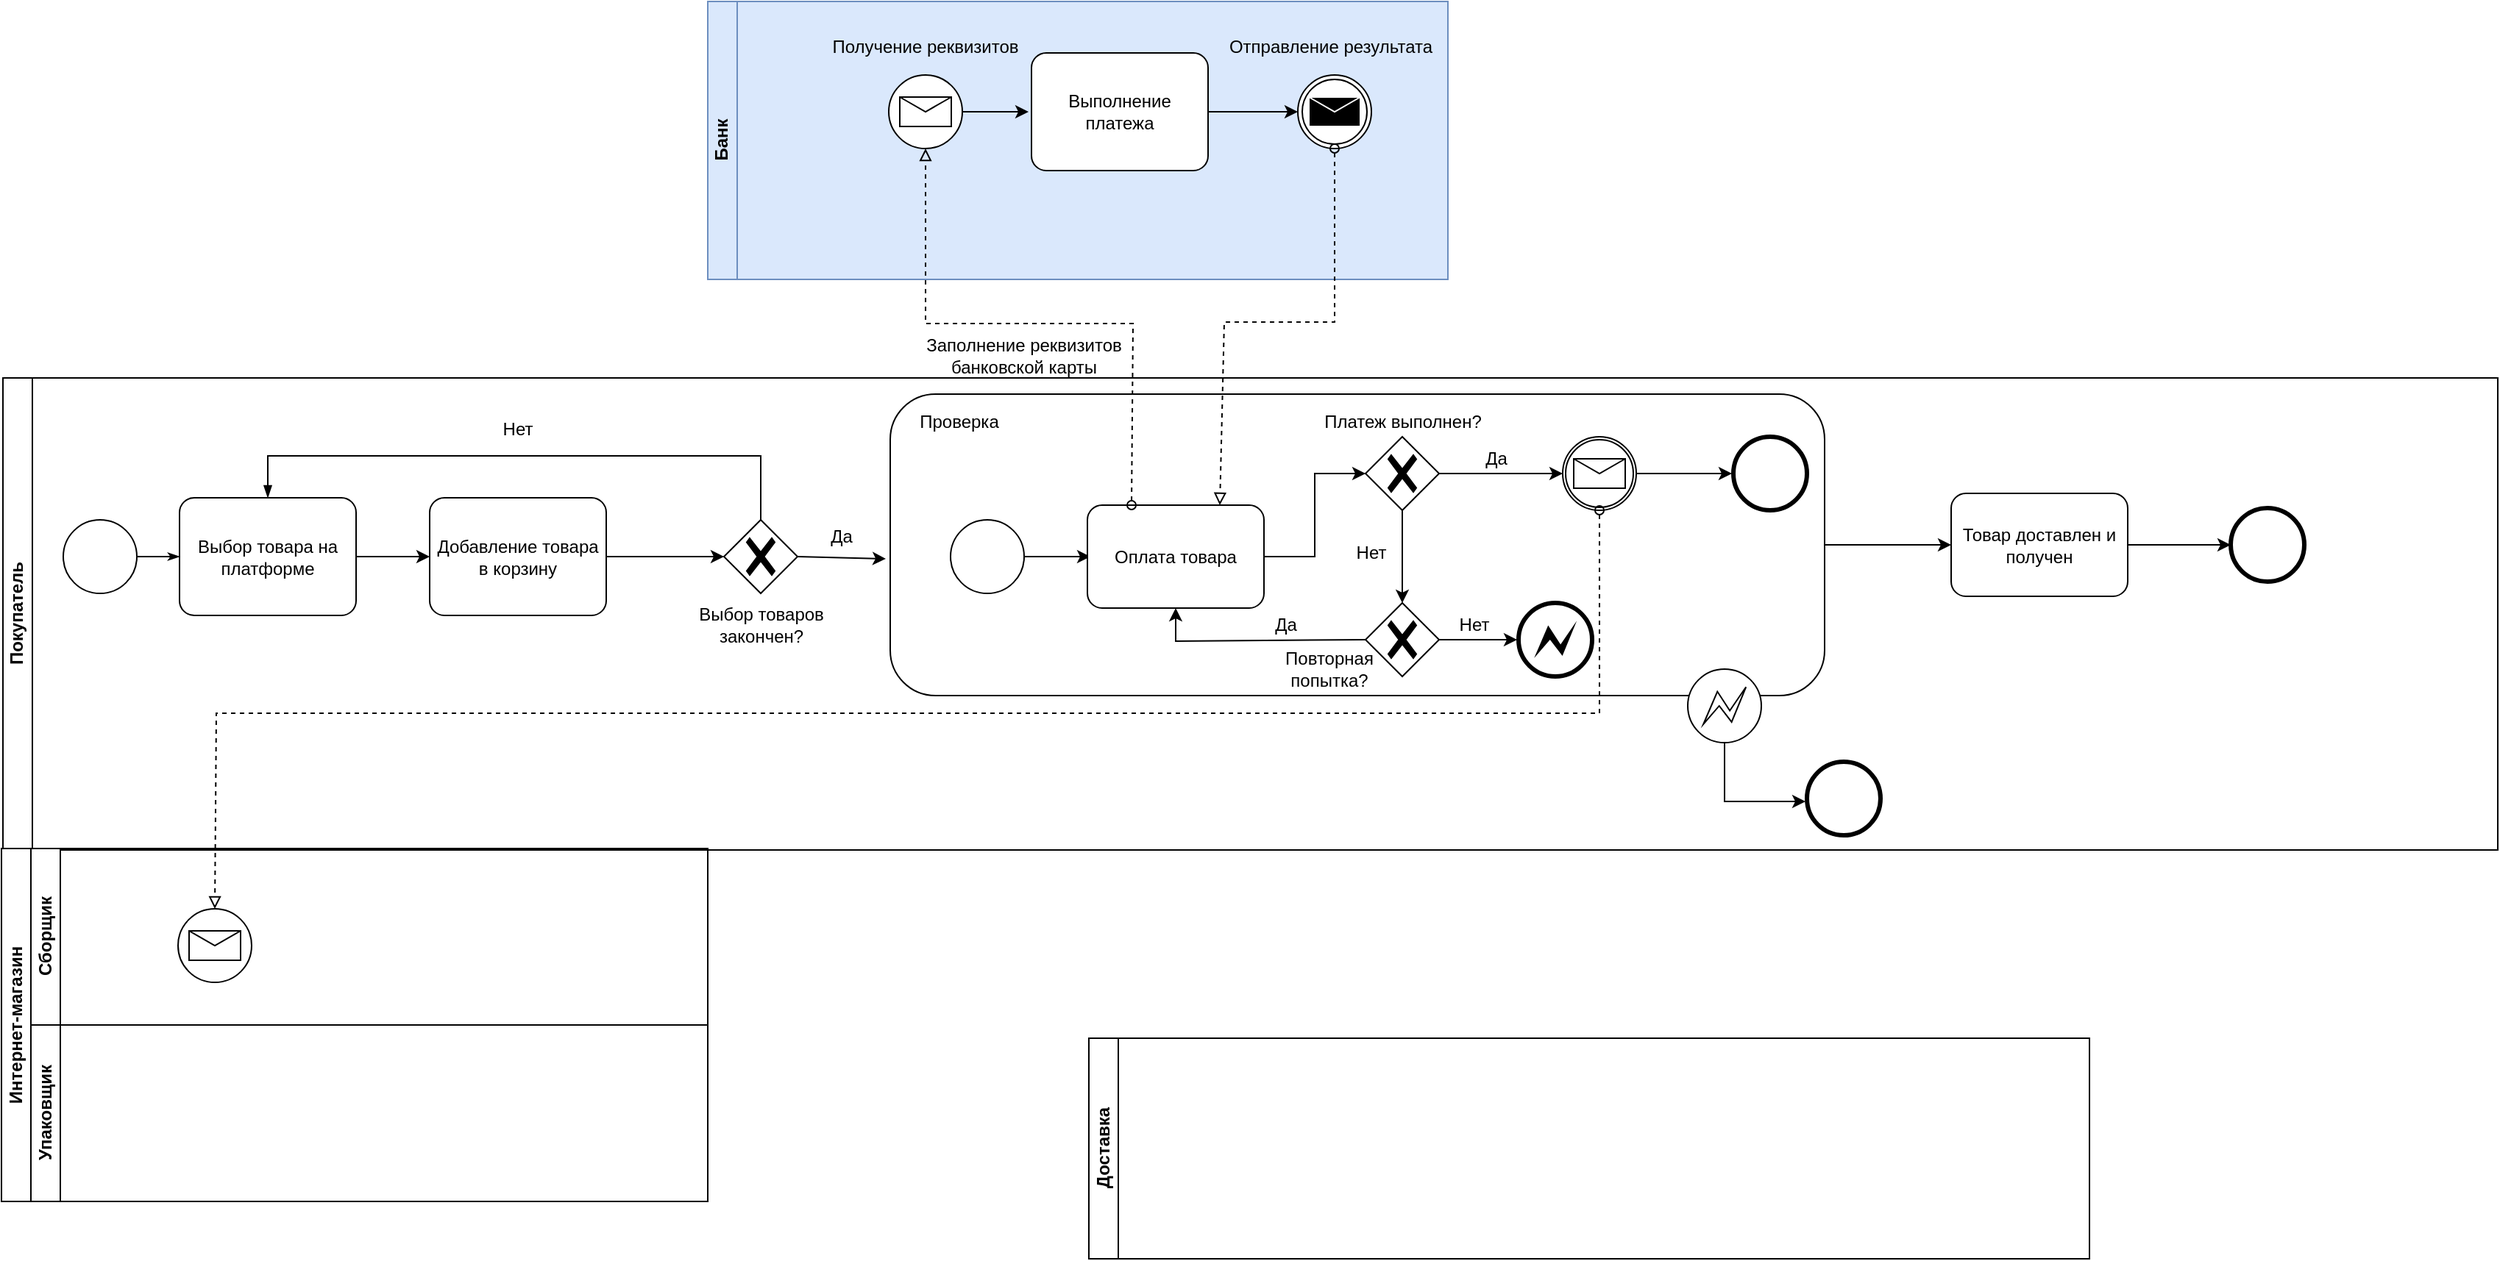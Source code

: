 <mxfile version="21.1.4" type="github">
  <diagram name="Страница 1" id="UiT--QQ6pItDQjkaKLVf">
    <mxGraphModel dx="1822" dy="1449" grid="0" gridSize="10" guides="1" tooltips="1" connect="1" arrows="1" fold="1" page="0" pageScale="1" pageWidth="827" pageHeight="1169" math="0" shadow="0">
      <root>
        <mxCell id="0" />
        <mxCell id="1" parent="0" />
        <mxCell id="waBg7-lZwKW4JVFWOzP7-32" value="Доставка" style="swimlane;html=1;startSize=20;horizontal=0;" vertex="1" parent="1">
          <mxGeometry x="918" y="516" width="680" height="150" as="geometry" />
        </mxCell>
        <mxCell id="waBg7-lZwKW4JVFWOzP7-2" value="Банк" style="swimlane;html=1;startSize=20;horizontal=0;container=0;fillColor=#dae8fc;strokeColor=#6c8ebf;labelBackgroundColor=none;swimlaneFillColor=#dae8fc;" vertex="1" parent="1">
          <mxGeometry x="659" y="-189" width="503" height="189" as="geometry" />
        </mxCell>
        <mxCell id="waBg7-lZwKW4JVFWOzP7-83" value="" style="edgeStyle=orthogonalEdgeStyle;rounded=0;orthogonalLoop=1;jettySize=auto;html=1;" edge="1" parent="waBg7-lZwKW4JVFWOzP7-2" source="waBg7-lZwKW4JVFWOzP7-79">
          <mxGeometry relative="1" as="geometry">
            <mxPoint x="218" y="75" as="targetPoint" />
          </mxGeometry>
        </mxCell>
        <mxCell id="waBg7-lZwKW4JVFWOzP7-79" value="" style="points=[[0.145,0.145,0],[0.5,0,0],[0.855,0.145,0],[1,0.5,0],[0.855,0.855,0],[0.5,1,0],[0.145,0.855,0],[0,0.5,0]];shape=mxgraph.bpmn.event;html=1;verticalLabelPosition=bottom;labelBackgroundColor=#ffffff;verticalAlign=top;align=center;perimeter=ellipsePerimeter;outlineConnect=0;aspect=fixed;outline=standard;symbol=message;" vertex="1" parent="waBg7-lZwKW4JVFWOzP7-2">
          <mxGeometry x="123" y="50" width="50" height="50" as="geometry" />
        </mxCell>
        <mxCell id="waBg7-lZwKW4JVFWOzP7-80" value="" style="points=[[0.145,0.145,0],[0.5,0,0],[0.855,0.145,0],[1,0.5,0],[0.855,0.855,0],[0.5,1,0],[0.145,0.855,0],[0,0.5,0]];shape=mxgraph.bpmn.event;html=1;verticalLabelPosition=bottom;labelBackgroundColor=#ffffff;verticalAlign=top;align=center;perimeter=ellipsePerimeter;outlineConnect=0;aspect=fixed;outline=throwing;symbol=message;" vertex="1" parent="waBg7-lZwKW4JVFWOzP7-2">
          <mxGeometry x="401" y="50" width="50" height="50" as="geometry" />
        </mxCell>
        <mxCell id="waBg7-lZwKW4JVFWOzP7-84" value="" style="edgeStyle=orthogonalEdgeStyle;rounded=0;orthogonalLoop=1;jettySize=auto;html=1;" edge="1" parent="waBg7-lZwKW4JVFWOzP7-2" source="waBg7-lZwKW4JVFWOzP7-81" target="waBg7-lZwKW4JVFWOzP7-80">
          <mxGeometry relative="1" as="geometry" />
        </mxCell>
        <mxCell id="waBg7-lZwKW4JVFWOzP7-81" value="Выполнение платежа" style="points=[[0.25,0,0],[0.5,0,0],[0.75,0,0],[1,0.25,0],[1,0.5,0],[1,0.75,0],[0.75,1,0],[0.5,1,0],[0.25,1,0],[0,0.75,0],[0,0.5,0],[0,0.25,0]];shape=mxgraph.bpmn.task;whiteSpace=wrap;rectStyle=rounded;size=10;html=1;container=1;expand=0;collapsible=0;taskMarker=abstract;" vertex="1" parent="waBg7-lZwKW4JVFWOzP7-2">
          <mxGeometry x="220" y="35" width="120" height="80" as="geometry" />
        </mxCell>
        <mxCell id="waBg7-lZwKW4JVFWOzP7-88" value="Получение реквизитов" style="text;html=1;strokeColor=none;fillColor=none;align=center;verticalAlign=middle;whiteSpace=wrap;rounded=0;" vertex="1" parent="waBg7-lZwKW4JVFWOzP7-2">
          <mxGeometry x="79" y="16" width="138" height="30" as="geometry" />
        </mxCell>
        <mxCell id="waBg7-lZwKW4JVFWOzP7-89" value="Отправление результата" style="text;html=1;strokeColor=none;fillColor=none;align=center;verticalAlign=middle;whiteSpace=wrap;rounded=0;" vertex="1" parent="waBg7-lZwKW4JVFWOzP7-2">
          <mxGeometry x="353" y="16" width="141" height="30" as="geometry" />
        </mxCell>
        <mxCell id="waBg7-lZwKW4JVFWOzP7-14" value="Покупатель" style="swimlane;html=1;startSize=20;horizontal=0;" vertex="1" parent="1">
          <mxGeometry x="180" y="67" width="1695.5" height="321" as="geometry" />
        </mxCell>
        <mxCell id="waBg7-lZwKW4JVFWOzP7-40" style="edgeStyle=orthogonalEdgeStyle;rounded=0;html=1;labelBackgroundColor=none;startArrow=none;startFill=0;startSize=5;endArrow=classicThin;endFill=1;endSize=5;jettySize=auto;orthogonalLoop=1;strokeWidth=1;fontFamily=Verdana;fontSize=8" edge="1" parent="waBg7-lZwKW4JVFWOzP7-14">
          <mxGeometry relative="1" as="geometry">
            <mxPoint x="120" y="121.5" as="targetPoint" />
            <mxPoint x="90.0" y="121.545" as="sourcePoint" />
          </mxGeometry>
        </mxCell>
        <mxCell id="waBg7-lZwKW4JVFWOzP7-43" value="" style="points=[[0.25,0.25,0],[0.5,0,0],[0.75,0.25,0],[1,0.5,0],[0.75,0.75,0],[0.5,1,0],[0.25,0.75,0],[0,0.5,0]];shape=mxgraph.bpmn.gateway2;html=1;verticalLabelPosition=bottom;labelBackgroundColor=#ffffff;verticalAlign=top;align=center;perimeter=rhombusPerimeter;outlineConnect=0;outline=none;symbol=none;gwType=exclusive;" vertex="1" parent="waBg7-lZwKW4JVFWOzP7-14">
          <mxGeometry x="490" y="96.5" width="50" height="50" as="geometry" />
        </mxCell>
        <mxCell id="waBg7-lZwKW4JVFWOzP7-49" value="" style="edgeStyle=orthogonalEdgeStyle;rounded=0;orthogonalLoop=1;jettySize=auto;html=1;" edge="1" parent="waBg7-lZwKW4JVFWOzP7-14" source="waBg7-lZwKW4JVFWOzP7-44" target="waBg7-lZwKW4JVFWOzP7-48">
          <mxGeometry relative="1" as="geometry" />
        </mxCell>
        <mxCell id="waBg7-lZwKW4JVFWOzP7-44" value="Выбор товара на платформе" style="points=[[0.25,0,0],[0.5,0,0],[0.75,0,0],[1,0.25,0],[1,0.5,0],[1,0.75,0],[0.75,1,0],[0.5,1,0],[0.25,1,0],[0,0.75,0],[0,0.5,0],[0,0.25,0]];shape=mxgraph.bpmn.task;whiteSpace=wrap;rectStyle=rounded;size=10;html=1;container=1;expand=0;collapsible=0;taskMarker=abstract;" vertex="1" parent="waBg7-lZwKW4JVFWOzP7-14">
          <mxGeometry x="120" y="81.5" width="120" height="80" as="geometry" />
        </mxCell>
        <mxCell id="waBg7-lZwKW4JVFWOzP7-50" value="" style="edgeStyle=orthogonalEdgeStyle;rounded=0;orthogonalLoop=1;jettySize=auto;html=1;" edge="1" parent="waBg7-lZwKW4JVFWOzP7-14" source="waBg7-lZwKW4JVFWOzP7-48" target="waBg7-lZwKW4JVFWOzP7-43">
          <mxGeometry relative="1" as="geometry" />
        </mxCell>
        <mxCell id="waBg7-lZwKW4JVFWOzP7-48" value="Добавление товара в корзину" style="points=[[0.25,0,0],[0.5,0,0],[0.75,0,0],[1,0.25,0],[1,0.5,0],[1,0.75,0],[0.75,1,0],[0.5,1,0],[0.25,1,0],[0,0.75,0],[0,0.5,0],[0,0.25,0]];shape=mxgraph.bpmn.task;whiteSpace=wrap;rectStyle=rounded;size=10;html=1;container=1;expand=0;collapsible=0;taskMarker=abstract;" vertex="1" parent="waBg7-lZwKW4JVFWOzP7-14">
          <mxGeometry x="290" y="81.5" width="120" height="80" as="geometry" />
        </mxCell>
        <mxCell id="waBg7-lZwKW4JVFWOzP7-51" value="" style="edgeStyle=elbowEdgeStyle;fontSize=12;html=1;endArrow=blockThin;endFill=1;rounded=0;exitX=0.5;exitY=0;exitDx=0;exitDy=0;exitPerimeter=0;entryX=0.5;entryY=0;entryDx=0;entryDy=0;entryPerimeter=0;" edge="1" parent="waBg7-lZwKW4JVFWOzP7-14" source="waBg7-lZwKW4JVFWOzP7-43" target="waBg7-lZwKW4JVFWOzP7-44">
          <mxGeometry width="160" relative="1" as="geometry">
            <mxPoint x="450" y="103" as="sourcePoint" />
            <mxPoint x="610" y="103" as="targetPoint" />
            <Array as="points">
              <mxPoint x="410" y="53" />
              <mxPoint x="340" y="63" />
            </Array>
          </mxGeometry>
        </mxCell>
        <mxCell id="waBg7-lZwKW4JVFWOzP7-52" value="Выбор товаров закончен?" style="text;html=1;strokeColor=none;fillColor=none;align=center;verticalAlign=middle;whiteSpace=wrap;rounded=0;" vertex="1" parent="waBg7-lZwKW4JVFWOzP7-14">
          <mxGeometry x="467.5" y="153" width="95" height="30" as="geometry" />
        </mxCell>
        <mxCell id="waBg7-lZwKW4JVFWOzP7-63" value="Нет" style="text;html=1;strokeColor=none;fillColor=none;align=center;verticalAlign=middle;whiteSpace=wrap;rounded=0;" vertex="1" parent="waBg7-lZwKW4JVFWOzP7-14">
          <mxGeometry x="320" y="20" width="60" height="30" as="geometry" />
        </mxCell>
        <mxCell id="waBg7-lZwKW4JVFWOzP7-66" value="Да" style="text;html=1;strokeColor=none;fillColor=none;align=center;verticalAlign=middle;whiteSpace=wrap;rounded=0;" vertex="1" parent="waBg7-lZwKW4JVFWOzP7-14">
          <mxGeometry x="540" y="93" width="60" height="30" as="geometry" />
        </mxCell>
        <mxCell id="waBg7-lZwKW4JVFWOzP7-133" value="" style="edgeStyle=orthogonalEdgeStyle;rounded=0;orthogonalLoop=1;jettySize=auto;html=1;entryX=0;entryY=0.5;entryDx=0;entryDy=0;entryPerimeter=0;" edge="1" parent="waBg7-lZwKW4JVFWOzP7-14" source="waBg7-lZwKW4JVFWOzP7-68" target="waBg7-lZwKW4JVFWOzP7-134">
          <mxGeometry relative="1" as="geometry">
            <mxPoint x="1363" y="113.5" as="targetPoint" />
          </mxGeometry>
        </mxCell>
        <mxCell id="waBg7-lZwKW4JVFWOzP7-68" value="" style="rounded=1;whiteSpace=wrap;html=1;" vertex="1" parent="waBg7-lZwKW4JVFWOzP7-14">
          <mxGeometry x="603" y="11" width="635" height="205" as="geometry" />
        </mxCell>
        <mxCell id="waBg7-lZwKW4JVFWOzP7-69" value="Проверка" style="text;html=1;strokeColor=none;fillColor=none;align=center;verticalAlign=middle;whiteSpace=wrap;rounded=0;" vertex="1" parent="waBg7-lZwKW4JVFWOzP7-14">
          <mxGeometry x="620" y="15" width="60" height="30" as="geometry" />
        </mxCell>
        <mxCell id="waBg7-lZwKW4JVFWOzP7-72" value="" style="edgeStyle=orthogonalEdgeStyle;rounded=0;orthogonalLoop=1;jettySize=auto;html=1;" edge="1" parent="waBg7-lZwKW4JVFWOzP7-14" source="waBg7-lZwKW4JVFWOzP7-70">
          <mxGeometry relative="1" as="geometry">
            <mxPoint x="739" y="121.5" as="targetPoint" />
          </mxGeometry>
        </mxCell>
        <mxCell id="waBg7-lZwKW4JVFWOzP7-70" value="" style="points=[[0.145,0.145,0],[0.5,0,0],[0.855,0.145,0],[1,0.5,0],[0.855,0.855,0],[0.5,1,0],[0.145,0.855,0],[0,0.5,0]];shape=mxgraph.bpmn.event;html=1;verticalLabelPosition=bottom;labelBackgroundColor=#ffffff;verticalAlign=top;align=center;perimeter=ellipsePerimeter;outlineConnect=0;aspect=fixed;outline=standard;symbol=general;" vertex="1" parent="waBg7-lZwKW4JVFWOzP7-14">
          <mxGeometry x="644" y="96.5" width="50" height="50" as="geometry" />
        </mxCell>
        <mxCell id="waBg7-lZwKW4JVFWOzP7-94" value="" style="edgeStyle=orthogonalEdgeStyle;rounded=0;orthogonalLoop=1;jettySize=auto;html=1;" edge="1" parent="waBg7-lZwKW4JVFWOzP7-14" source="waBg7-lZwKW4JVFWOzP7-73" target="waBg7-lZwKW4JVFWOzP7-93">
          <mxGeometry relative="1" as="geometry" />
        </mxCell>
        <mxCell id="waBg7-lZwKW4JVFWOzP7-73" value="Оплата товара" style="points=[[0.25,0,0],[0.5,0,0],[0.75,0,0],[1,0.25,0],[1,0.5,0],[1,0.75,0],[0.75,1,0],[0.5,1,0],[0.25,1,0],[0,0.75,0],[0,0.5,0],[0,0.25,0]];shape=mxgraph.bpmn.task;whiteSpace=wrap;rectStyle=rounded;size=10;html=1;container=1;expand=0;collapsible=0;taskMarker=abstract;" vertex="1" parent="waBg7-lZwKW4JVFWOzP7-14">
          <mxGeometry x="737" y="86.5" width="120" height="70" as="geometry" />
        </mxCell>
        <mxCell id="waBg7-lZwKW4JVFWOzP7-65" value="" style="endArrow=classic;html=1;rounded=0;exitX=1;exitY=0.5;exitDx=0;exitDy=0;exitPerimeter=0;entryX=1;entryY=1;entryDx=0;entryDy=0;" edge="1" parent="waBg7-lZwKW4JVFWOzP7-14" source="waBg7-lZwKW4JVFWOzP7-43" target="waBg7-lZwKW4JVFWOzP7-66">
          <mxGeometry width="50" height="50" relative="1" as="geometry">
            <mxPoint x="470" y="293" as="sourcePoint" />
            <mxPoint x="600" y="272" as="targetPoint" />
          </mxGeometry>
        </mxCell>
        <mxCell id="waBg7-lZwKW4JVFWOzP7-96" value="" style="edgeStyle=orthogonalEdgeStyle;rounded=0;orthogonalLoop=1;jettySize=auto;html=1;entryX=0;entryY=0.5;entryDx=0;entryDy=0;entryPerimeter=0;" edge="1" parent="waBg7-lZwKW4JVFWOzP7-14" source="waBg7-lZwKW4JVFWOzP7-93" target="waBg7-lZwKW4JVFWOzP7-99">
          <mxGeometry relative="1" as="geometry">
            <mxPoint x="1059.0" y="78" as="targetPoint" />
          </mxGeometry>
        </mxCell>
        <mxCell id="waBg7-lZwKW4JVFWOzP7-115" value="" style="edgeStyle=orthogonalEdgeStyle;rounded=0;orthogonalLoop=1;jettySize=auto;html=1;" edge="1" parent="waBg7-lZwKW4JVFWOzP7-14" source="waBg7-lZwKW4JVFWOzP7-93" target="waBg7-lZwKW4JVFWOzP7-114">
          <mxGeometry relative="1" as="geometry" />
        </mxCell>
        <mxCell id="waBg7-lZwKW4JVFWOzP7-93" value="" style="points=[[0.25,0.25,0],[0.5,0,0],[0.75,0.25,0],[1,0.5,0],[0.75,0.75,0],[0.5,1,0],[0.25,0.75,0],[0,0.5,0]];shape=mxgraph.bpmn.gateway2;html=1;verticalLabelPosition=bottom;labelBackgroundColor=#ffffff;verticalAlign=top;align=center;perimeter=rhombusPerimeter;outlineConnect=0;outline=none;symbol=none;gwType=exclusive;" vertex="1" parent="waBg7-lZwKW4JVFWOzP7-14">
          <mxGeometry x="926" y="40" width="50" height="50" as="geometry" />
        </mxCell>
        <mxCell id="waBg7-lZwKW4JVFWOzP7-97" value="Платеж выполнен?" style="text;html=1;strokeColor=none;fillColor=none;align=center;verticalAlign=middle;whiteSpace=wrap;rounded=0;" vertex="1" parent="waBg7-lZwKW4JVFWOzP7-14">
          <mxGeometry x="893.5" y="15" width="115" height="30" as="geometry" />
        </mxCell>
        <mxCell id="waBg7-lZwKW4JVFWOzP7-98" value="Да" style="text;html=1;strokeColor=none;fillColor=none;align=center;verticalAlign=middle;whiteSpace=wrap;rounded=0;" vertex="1" parent="waBg7-lZwKW4JVFWOzP7-14">
          <mxGeometry x="1000" y="40" width="30" height="30" as="geometry" />
        </mxCell>
        <mxCell id="waBg7-lZwKW4JVFWOzP7-124" value="" style="edgeStyle=orthogonalEdgeStyle;rounded=0;orthogonalLoop=1;jettySize=auto;html=1;" edge="1" parent="waBg7-lZwKW4JVFWOzP7-14" source="waBg7-lZwKW4JVFWOzP7-99">
          <mxGeometry relative="1" as="geometry">
            <mxPoint x="1175" y="65" as="targetPoint" />
          </mxGeometry>
        </mxCell>
        <mxCell id="waBg7-lZwKW4JVFWOzP7-99" value="" style="points=[[0.145,0.145,0],[0.5,0,0],[0.855,0.145,0],[1,0.5,0],[0.855,0.855,0],[0.5,1,0],[0.145,0.855,0],[0,0.5,0]];shape=mxgraph.bpmn.event;html=1;verticalLabelPosition=bottom;labelBackgroundColor=#ffffff;verticalAlign=top;align=center;perimeter=ellipsePerimeter;outlineConnect=0;aspect=fixed;outline=boundInt;symbol=message;" vertex="1" parent="waBg7-lZwKW4JVFWOzP7-14">
          <mxGeometry x="1060" y="40" width="50" height="50" as="geometry" />
        </mxCell>
        <mxCell id="waBg7-lZwKW4JVFWOzP7-108" value="" style="points=[[0.145,0.145,0],[0.5,0,0],[0.855,0.145,0],[1,0.5,0],[0.855,0.855,0],[0.5,1,0],[0.145,0.855,0],[0,0.5,0]];shape=mxgraph.bpmn.event;html=1;verticalLabelPosition=bottom;labelBackgroundColor=#ffffff;verticalAlign=top;align=center;perimeter=ellipsePerimeter;outlineConnect=0;aspect=fixed;outline=standard;symbol=general;" vertex="1" parent="waBg7-lZwKW4JVFWOzP7-14">
          <mxGeometry x="41" y="96.5" width="50" height="50" as="geometry" />
        </mxCell>
        <mxCell id="waBg7-lZwKW4JVFWOzP7-120" value="" style="edgeStyle=orthogonalEdgeStyle;rounded=0;orthogonalLoop=1;jettySize=auto;html=1;" edge="1" parent="waBg7-lZwKW4JVFWOzP7-14" source="waBg7-lZwKW4JVFWOzP7-114">
          <mxGeometry relative="1" as="geometry">
            <mxPoint x="1029" y="178" as="targetPoint" />
          </mxGeometry>
        </mxCell>
        <mxCell id="waBg7-lZwKW4JVFWOzP7-114" value="" style="points=[[0.25,0.25,0],[0.5,0,0],[0.75,0.25,0],[1,0.5,0],[0.75,0.75,0],[0.5,1,0],[0.25,0.75,0],[0,0.5,0]];shape=mxgraph.bpmn.gateway2;html=1;verticalLabelPosition=bottom;labelBackgroundColor=#ffffff;verticalAlign=top;align=center;perimeter=rhombusPerimeter;outlineConnect=0;outline=none;symbol=none;gwType=exclusive;" vertex="1" parent="waBg7-lZwKW4JVFWOzP7-14">
          <mxGeometry x="926" y="153" width="50" height="50" as="geometry" />
        </mxCell>
        <mxCell id="waBg7-lZwKW4JVFWOzP7-111" value="Нет" style="text;html=1;strokeColor=none;fillColor=none;align=center;verticalAlign=middle;whiteSpace=wrap;rounded=0;" vertex="1" parent="waBg7-lZwKW4JVFWOzP7-14">
          <mxGeometry x="915" y="103.5" width="30" height="30" as="geometry" />
        </mxCell>
        <mxCell id="waBg7-lZwKW4JVFWOzP7-116" value="" style="endArrow=classic;html=1;rounded=0;entryX=0.5;entryY=1;entryDx=0;entryDy=0;entryPerimeter=0;exitX=0;exitY=0.5;exitDx=0;exitDy=0;exitPerimeter=0;" edge="1" parent="waBg7-lZwKW4JVFWOzP7-14" source="waBg7-lZwKW4JVFWOzP7-114" target="waBg7-lZwKW4JVFWOzP7-73">
          <mxGeometry width="50" height="50" relative="1" as="geometry">
            <mxPoint x="852" y="220" as="sourcePoint" />
            <mxPoint x="902" y="170" as="targetPoint" />
            <Array as="points">
              <mxPoint x="797" y="179" />
            </Array>
          </mxGeometry>
        </mxCell>
        <mxCell id="waBg7-lZwKW4JVFWOzP7-117" value="Повторная попытка?" style="text;html=1;strokeColor=none;fillColor=none;align=center;verticalAlign=middle;whiteSpace=wrap;rounded=0;" vertex="1" parent="waBg7-lZwKW4JVFWOzP7-14">
          <mxGeometry x="863" y="183" width="77" height="30" as="geometry" />
        </mxCell>
        <mxCell id="waBg7-lZwKW4JVFWOzP7-118" value="Да" style="text;html=1;strokeColor=none;fillColor=none;align=center;verticalAlign=middle;whiteSpace=wrap;rounded=0;" vertex="1" parent="waBg7-lZwKW4JVFWOzP7-14">
          <mxGeometry x="857" y="153" width="30" height="30" as="geometry" />
        </mxCell>
        <mxCell id="waBg7-lZwKW4JVFWOzP7-121" value="Нет" style="text;html=1;strokeColor=none;fillColor=none;align=center;verticalAlign=middle;whiteSpace=wrap;rounded=0;" vertex="1" parent="waBg7-lZwKW4JVFWOzP7-14">
          <mxGeometry x="985" y="153" width="30" height="30" as="geometry" />
        </mxCell>
        <mxCell id="waBg7-lZwKW4JVFWOzP7-122" value="" style="points=[[0.145,0.145,0],[0.5,0,0],[0.855,0.145,0],[1,0.5,0],[0.855,0.855,0],[0.5,1,0],[0.145,0.855,0],[0,0.5,0]];shape=mxgraph.bpmn.event;html=1;verticalLabelPosition=bottom;labelBackgroundColor=#ffffff;verticalAlign=top;align=center;perimeter=ellipsePerimeter;outlineConnect=0;aspect=fixed;outline=end;symbol=error;" vertex="1" parent="waBg7-lZwKW4JVFWOzP7-14">
          <mxGeometry x="1030" y="153" width="50" height="50" as="geometry" />
        </mxCell>
        <mxCell id="waBg7-lZwKW4JVFWOzP7-125" value="" style="points=[[0.145,0.145,0],[0.5,0,0],[0.855,0.145,0],[1,0.5,0],[0.855,0.855,0],[0.5,1,0],[0.145,0.855,0],[0,0.5,0]];shape=mxgraph.bpmn.event;html=1;verticalLabelPosition=bottom;labelBackgroundColor=#ffffff;verticalAlign=top;align=center;perimeter=ellipsePerimeter;outlineConnect=0;aspect=fixed;outline=end;symbol=terminate2;" vertex="1" parent="waBg7-lZwKW4JVFWOzP7-14">
          <mxGeometry x="1176" y="40" width="50" height="50" as="geometry" />
        </mxCell>
        <mxCell id="waBg7-lZwKW4JVFWOzP7-126" value="" style="points=[[0.145,0.145,0],[0.5,0,0],[0.855,0.145,0],[1,0.5,0],[0.855,0.855,0],[0.5,1,0],[0.145,0.855,0],[0,0.5,0]];shape=mxgraph.bpmn.event;html=1;verticalLabelPosition=bottom;labelBackgroundColor=#ffffff;verticalAlign=top;align=center;perimeter=ellipsePerimeter;outlineConnect=0;aspect=fixed;outline=eventInt;symbol=error;" vertex="1" parent="waBg7-lZwKW4JVFWOzP7-14">
          <mxGeometry x="1145" y="198" width="50" height="50" as="geometry" />
        </mxCell>
        <mxCell id="waBg7-lZwKW4JVFWOzP7-136" value="" style="edgeStyle=orthogonalEdgeStyle;rounded=0;orthogonalLoop=1;jettySize=auto;html=1;entryX=0;entryY=0.5;entryDx=0;entryDy=0;entryPerimeter=0;" edge="1" parent="waBg7-lZwKW4JVFWOzP7-14" source="waBg7-lZwKW4JVFWOzP7-134" target="waBg7-lZwKW4JVFWOzP7-138">
          <mxGeometry relative="1" as="geometry">
            <mxPoint x="1585" y="113.5" as="targetPoint" />
          </mxGeometry>
        </mxCell>
        <mxCell id="waBg7-lZwKW4JVFWOzP7-134" value="Товар доставлен и получен" style="points=[[0.25,0,0],[0.5,0,0],[0.75,0,0],[1,0.25,0],[1,0.5,0],[1,0.75,0],[0.75,1,0],[0.5,1,0],[0.25,1,0],[0,0.75,0],[0,0.5,0],[0,0.25,0]];shape=mxgraph.bpmn.task;whiteSpace=wrap;rectStyle=rounded;size=10;html=1;container=1;expand=0;collapsible=0;taskMarker=abstract;" vertex="1" parent="waBg7-lZwKW4JVFWOzP7-14">
          <mxGeometry x="1324" y="78.5" width="120" height="70" as="geometry" />
        </mxCell>
        <mxCell id="waBg7-lZwKW4JVFWOzP7-138" value="" style="points=[[0.145,0.145,0],[0.5,0,0],[0.855,0.145,0],[1,0.5,0],[0.855,0.855,0],[0.5,1,0],[0.145,0.855,0],[0,0.5,0]];shape=mxgraph.bpmn.event;html=1;verticalLabelPosition=bottom;labelBackgroundColor=#ffffff;verticalAlign=top;align=center;perimeter=ellipsePerimeter;outlineConnect=0;aspect=fixed;outline=end;symbol=terminate2;" vertex="1" parent="waBg7-lZwKW4JVFWOzP7-14">
          <mxGeometry x="1514" y="88.5" width="50" height="50" as="geometry" />
        </mxCell>
        <mxCell id="waBg7-lZwKW4JVFWOzP7-78" value="Заполнение реквизитов банковской карты" style="text;html=1;strokeColor=none;fillColor=none;align=center;verticalAlign=middle;whiteSpace=wrap;rounded=0;" vertex="1" parent="1">
          <mxGeometry x="805" y="37" width="138" height="30" as="geometry" />
        </mxCell>
        <mxCell id="waBg7-lZwKW4JVFWOzP7-87" value="" style="endArrow=block;html=1;rounded=0;entryX=0.5;entryY=1;entryDx=0;entryDy=0;entryPerimeter=0;exitX=0.25;exitY=0;exitDx=0;exitDy=0;exitPerimeter=0;startArrow=oval;startFill=0;dashed=1;endFill=0;" edge="1" parent="1" source="waBg7-lZwKW4JVFWOzP7-73" target="waBg7-lZwKW4JVFWOzP7-79">
          <mxGeometry width="50" height="50" relative="1" as="geometry">
            <mxPoint x="941" y="48" as="sourcePoint" />
            <mxPoint x="991" y="-2" as="targetPoint" />
            <Array as="points">
              <mxPoint x="948" y="30" />
              <mxPoint x="807" y="30" />
            </Array>
          </mxGeometry>
        </mxCell>
        <mxCell id="waBg7-lZwKW4JVFWOzP7-92" value="" style="endArrow=block;html=1;rounded=0;entryX=0.75;entryY=0;entryDx=0;entryDy=0;entryPerimeter=0;exitX=0.5;exitY=1;exitDx=0;exitDy=0;exitPerimeter=0;dashed=1;endFill=0;startArrow=oval;startFill=0;" edge="1" parent="1" source="waBg7-lZwKW4JVFWOzP7-80" target="waBg7-lZwKW4JVFWOzP7-73">
          <mxGeometry width="50" height="50" relative="1" as="geometry">
            <mxPoint x="852" y="116" as="sourcePoint" />
            <mxPoint x="902" y="66" as="targetPoint" />
            <Array as="points">
              <mxPoint x="1085" y="29" />
              <mxPoint x="1010" y="29" />
            </Array>
          </mxGeometry>
        </mxCell>
        <mxCell id="waBg7-lZwKW4JVFWOzP7-104" value="Интернет-магазин" style="swimlane;html=1;childLayout=stackLayout;resizeParent=1;resizeParentMax=0;horizontal=0;startSize=20;horizontalStack=0;whiteSpace=wrap;" vertex="1" parent="1">
          <mxGeometry x="179" y="387" width="480" height="240" as="geometry" />
        </mxCell>
        <mxCell id="waBg7-lZwKW4JVFWOzP7-105" value="Сборщик" style="swimlane;html=1;startSize=20;horizontal=0;" vertex="1" parent="waBg7-lZwKW4JVFWOzP7-104">
          <mxGeometry x="20" width="460" height="120" as="geometry" />
        </mxCell>
        <mxCell id="waBg7-lZwKW4JVFWOzP7-109" value="" style="points=[[0.145,0.145,0],[0.5,0,0],[0.855,0.145,0],[1,0.5,0],[0.855,0.855,0],[0.5,1,0],[0.145,0.855,0],[0,0.5,0]];shape=mxgraph.bpmn.event;html=1;verticalLabelPosition=bottom;labelBackgroundColor=#ffffff;verticalAlign=top;align=center;perimeter=ellipsePerimeter;outlineConnect=0;aspect=fixed;outline=standard;symbol=message;" vertex="1" parent="waBg7-lZwKW4JVFWOzP7-105">
          <mxGeometry x="100" y="41" width="50" height="50" as="geometry" />
        </mxCell>
        <mxCell id="waBg7-lZwKW4JVFWOzP7-106" value="Упаковщик" style="swimlane;html=1;startSize=20;horizontal=0;" vertex="1" parent="waBg7-lZwKW4JVFWOzP7-104">
          <mxGeometry x="20" y="120" width="460" height="120" as="geometry" />
        </mxCell>
        <mxCell id="waBg7-lZwKW4JVFWOzP7-110" value="" style="endArrow=block;html=1;rounded=0;entryX=0.5;entryY=0;entryDx=0;entryDy=0;entryPerimeter=0;exitX=0.5;exitY=1;exitDx=0;exitDy=0;exitPerimeter=0;startArrow=oval;startFill=0;endFill=0;dashed=1;" edge="1" parent="1" source="waBg7-lZwKW4JVFWOzP7-99" target="waBg7-lZwKW4JVFWOzP7-109">
          <mxGeometry width="50" height="50" relative="1" as="geometry">
            <mxPoint x="1094" y="321" as="sourcePoint" />
            <mxPoint x="746" y="332" as="targetPoint" />
            <Array as="points">
              <mxPoint x="1265" y="295" />
              <mxPoint x="795" y="295" />
              <mxPoint x="325" y="295" />
            </Array>
          </mxGeometry>
        </mxCell>
        <mxCell id="waBg7-lZwKW4JVFWOzP7-127" value="" style="endArrow=classic;html=1;rounded=0;exitX=0.5;exitY=1;exitDx=0;exitDy=0;exitPerimeter=0;" edge="1" parent="1" source="waBg7-lZwKW4JVFWOzP7-126">
          <mxGeometry width="50" height="50" relative="1" as="geometry">
            <mxPoint x="1168" y="392" as="sourcePoint" />
            <mxPoint x="1405" y="355" as="targetPoint" />
            <Array as="points">
              <mxPoint x="1350" y="355" />
            </Array>
          </mxGeometry>
        </mxCell>
        <mxCell id="waBg7-lZwKW4JVFWOzP7-128" value="" style="points=[[0.145,0.145,0],[0.5,0,0],[0.855,0.145,0],[1,0.5,0],[0.855,0.855,0],[0.5,1,0],[0.145,0.855,0],[0,0.5,0]];shape=mxgraph.bpmn.event;html=1;verticalLabelPosition=bottom;labelBackgroundColor=#ffffff;verticalAlign=top;align=center;perimeter=ellipsePerimeter;outlineConnect=0;aspect=fixed;outline=end;symbol=terminate2;" vertex="1" parent="1">
          <mxGeometry x="1406" y="328" width="50" height="50" as="geometry" />
        </mxCell>
      </root>
    </mxGraphModel>
  </diagram>
</mxfile>
